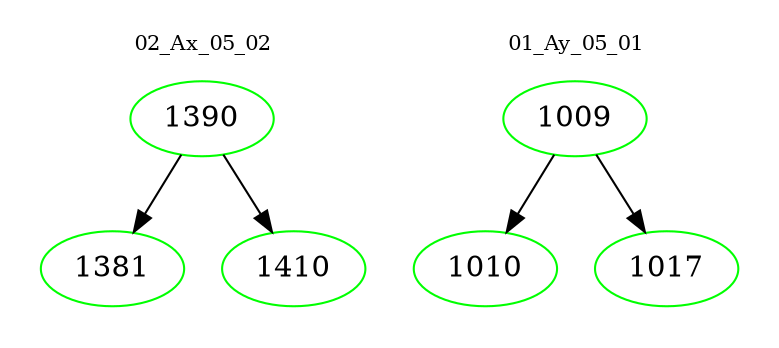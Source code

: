 digraph{
subgraph cluster_0 {
color = white
label = "02_Ax_05_02";
fontsize=10;
T0_1390 [label="1390", color="green"]
T0_1390 -> T0_1381 [color="black"]
T0_1381 [label="1381", color="green"]
T0_1390 -> T0_1410 [color="black"]
T0_1410 [label="1410", color="green"]
}
subgraph cluster_1 {
color = white
label = "01_Ay_05_01";
fontsize=10;
T1_1009 [label="1009", color="green"]
T1_1009 -> T1_1010 [color="black"]
T1_1010 [label="1010", color="green"]
T1_1009 -> T1_1017 [color="black"]
T1_1017 [label="1017", color="green"]
}
}
